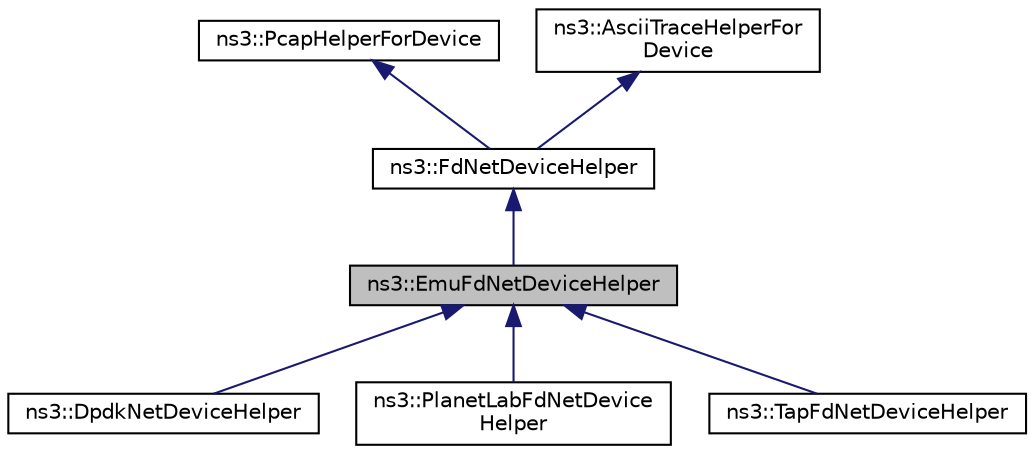 digraph "ns3::EmuFdNetDeviceHelper"
{
 // LATEX_PDF_SIZE
  edge [fontname="Helvetica",fontsize="10",labelfontname="Helvetica",labelfontsize="10"];
  node [fontname="Helvetica",fontsize="10",shape=record];
  Node1 [label="ns3::EmuFdNetDeviceHelper",height=0.2,width=0.4,color="black", fillcolor="grey75", style="filled", fontcolor="black",tooltip="build a set of FdNetDevice objects attached to a physical network interface"];
  Node2 -> Node1 [dir="back",color="midnightblue",fontsize="10",style="solid",fontname="Helvetica"];
  Node2 [label="ns3::FdNetDeviceHelper",height=0.2,width=0.4,color="black", fillcolor="white", style="filled",URL="$classns3_1_1_fd_net_device_helper.html",tooltip="build a set of FdNetDevice objects Normally we eschew multiple inheritance, however,..."];
  Node3 -> Node2 [dir="back",color="midnightblue",fontsize="10",style="solid",fontname="Helvetica"];
  Node3 [label="ns3::PcapHelperForDevice",height=0.2,width=0.4,color="black", fillcolor="white", style="filled",URL="$classns3_1_1_pcap_helper_for_device.html",tooltip="Base class providing common user-level pcap operations for helpers representing net devices."];
  Node4 -> Node2 [dir="back",color="midnightblue",fontsize="10",style="solid",fontname="Helvetica"];
  Node4 [label="ns3::AsciiTraceHelperFor\lDevice",height=0.2,width=0.4,color="black", fillcolor="white", style="filled",URL="$classns3_1_1_ascii_trace_helper_for_device.html",tooltip="Base class providing common user-level ascii trace operations for helpers representing net devices."];
  Node1 -> Node5 [dir="back",color="midnightblue",fontsize="10",style="solid",fontname="Helvetica"];
  Node5 [label="ns3::DpdkNetDeviceHelper",height=0.2,width=0.4,color="black", fillcolor="white", style="filled",URL="$classns3_1_1_dpdk_net_device_helper.html",tooltip="build a DpdkNetDevice object attached to a physical network interface"];
  Node1 -> Node6 [dir="back",color="midnightblue",fontsize="10",style="solid",fontname="Helvetica"];
  Node6 [label="ns3::PlanetLabFdNetDevice\lHelper",height=0.2,width=0.4,color="black", fillcolor="white", style="filled",URL="$classns3_1_1_planet_lab_fd_net_device_helper.html",tooltip="build a set of FdNetDevice objects attached to a virtual TAP network interface"];
  Node1 -> Node7 [dir="back",color="midnightblue",fontsize="10",style="solid",fontname="Helvetica"];
  Node7 [label="ns3::TapFdNetDeviceHelper",height=0.2,width=0.4,color="black", fillcolor="white", style="filled",URL="$classns3_1_1_tap_fd_net_device_helper.html",tooltip="build a set of FdNetDevice objects attached to a virtual TAP network interface"];
}
